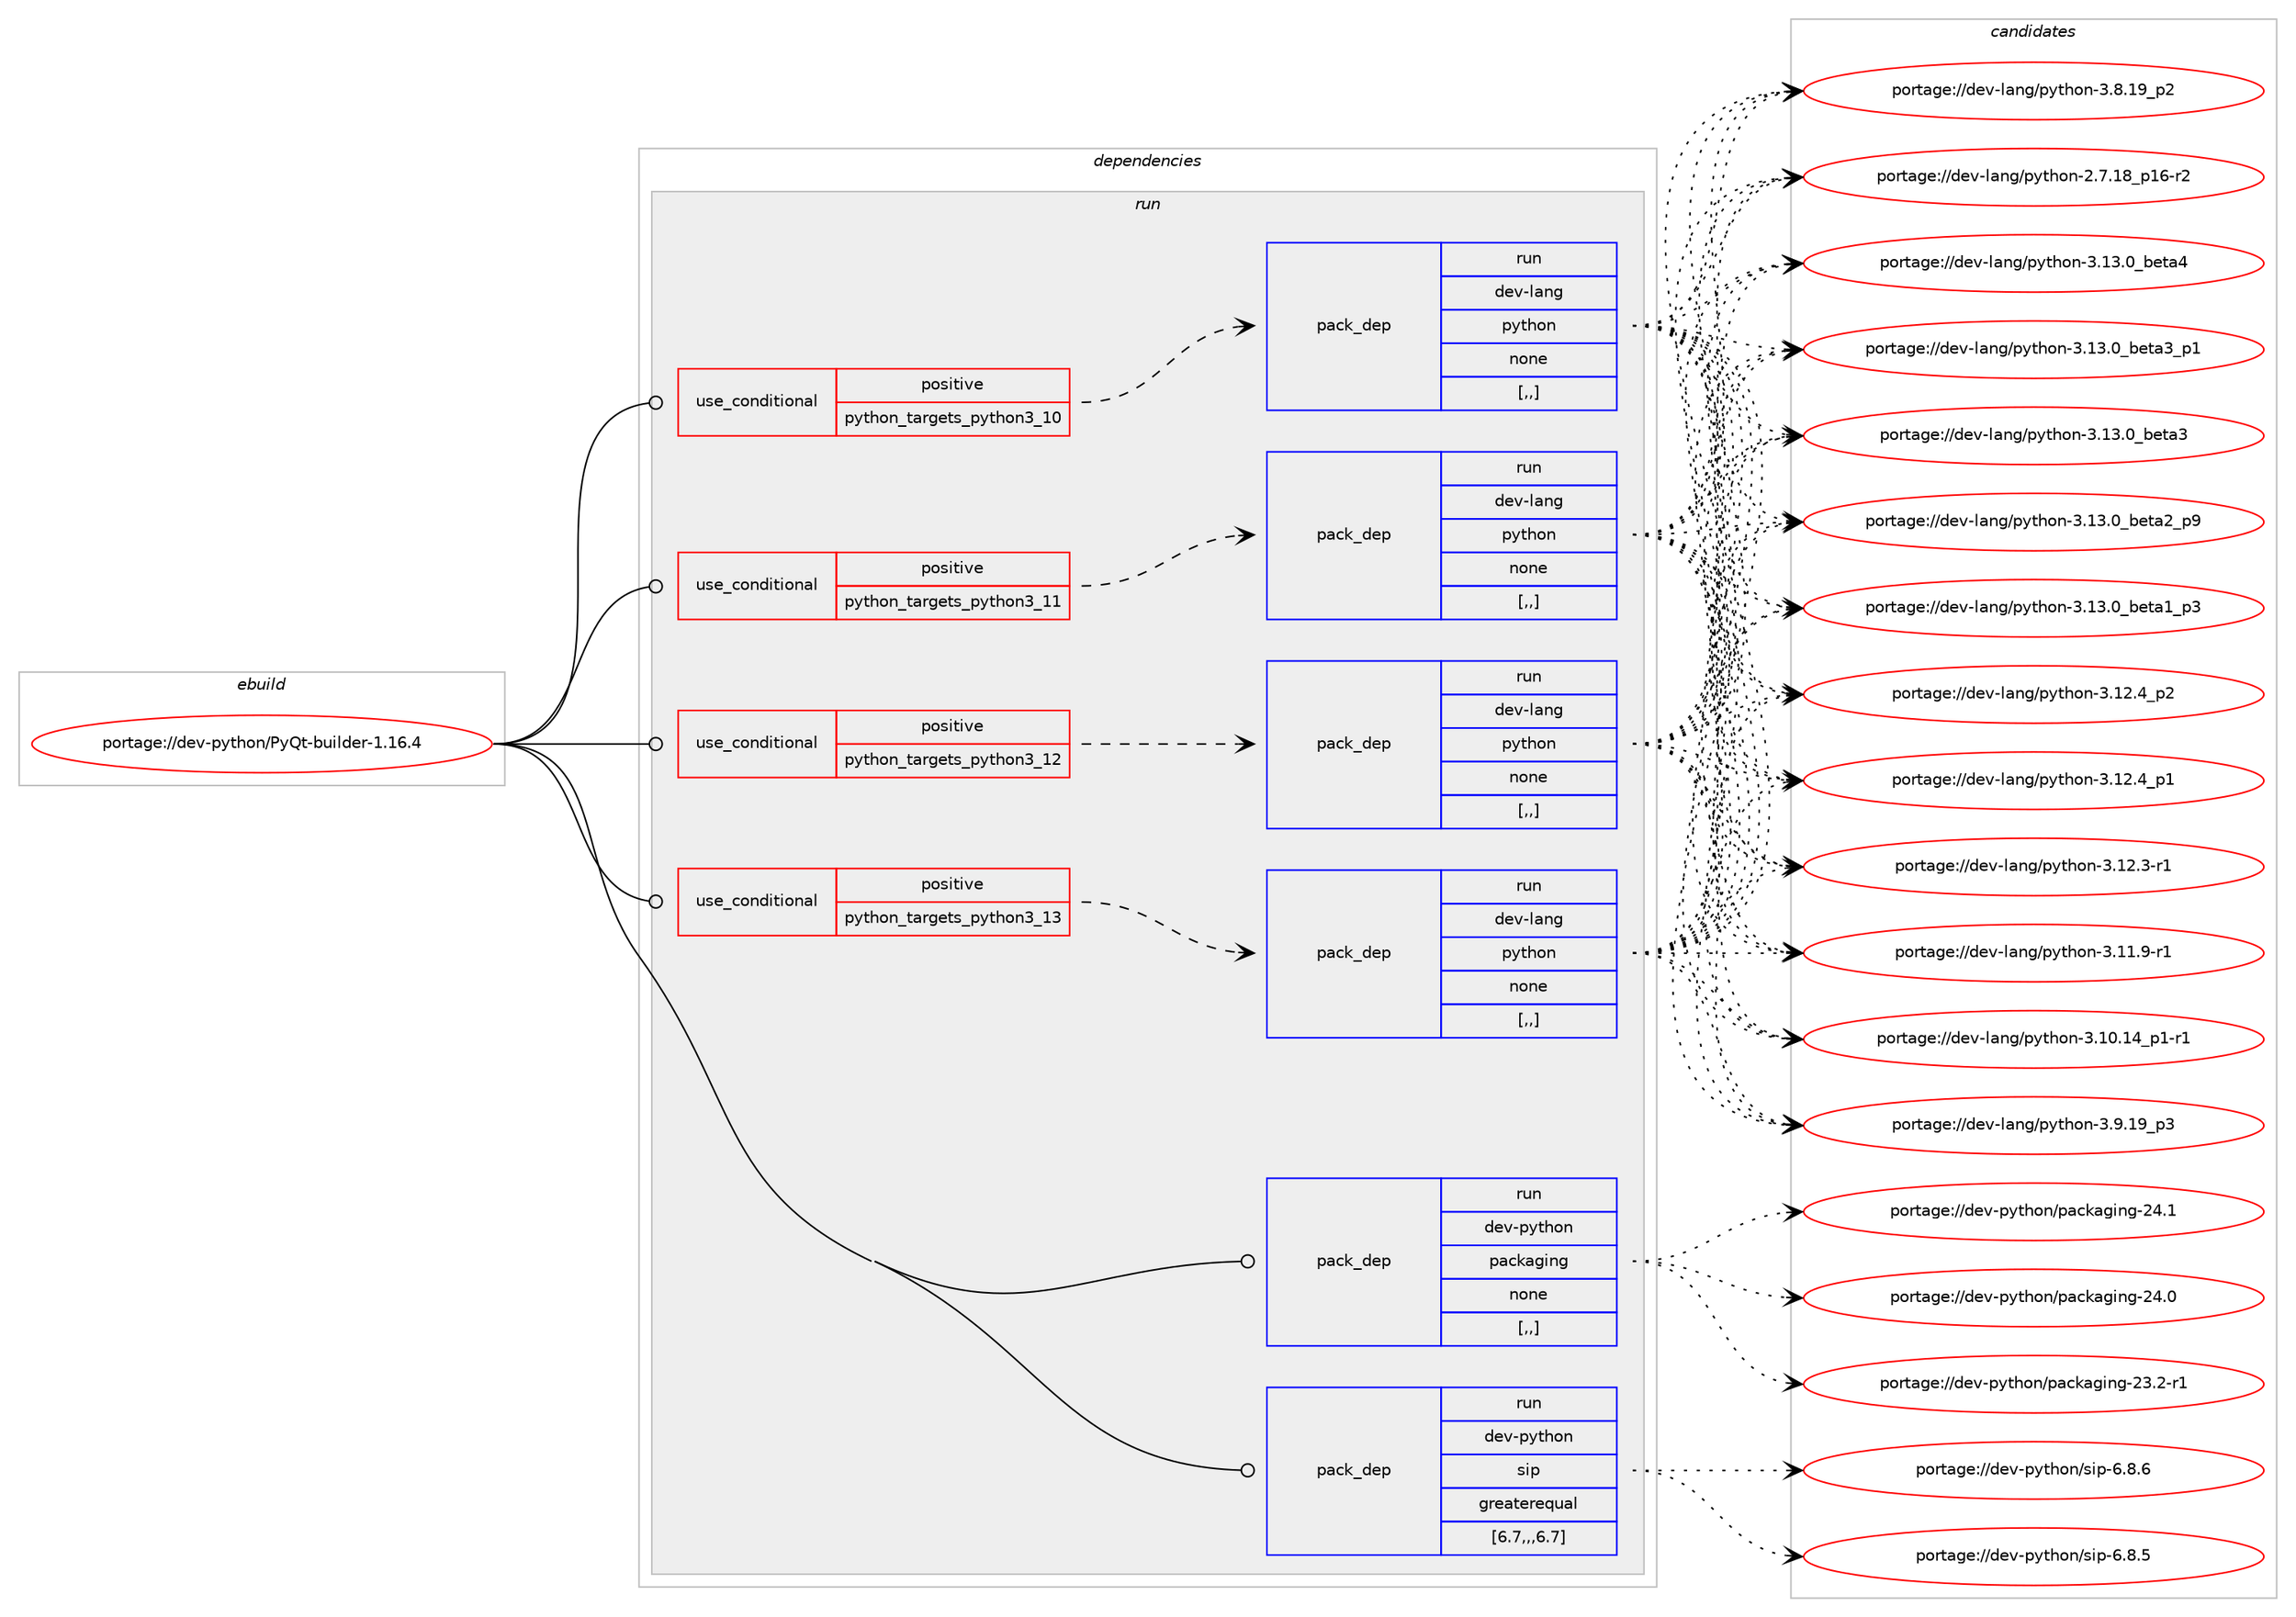 digraph prolog {

# *************
# Graph options
# *************

newrank=true;
concentrate=true;
compound=true;
graph [rankdir=LR,fontname=Helvetica,fontsize=10,ranksep=1.5];#, ranksep=2.5, nodesep=0.2];
edge  [arrowhead=vee];
node  [fontname=Helvetica,fontsize=10];

# **********
# The ebuild
# **********

subgraph cluster_leftcol {
color=gray;
label=<<i>ebuild</i>>;
id [label="portage://dev-python/PyQt-builder-1.16.4", color=red, width=4, href="../dev-python/PyQt-builder-1.16.4.svg"];
}

# ****************
# The dependencies
# ****************

subgraph cluster_midcol {
color=gray;
label=<<i>dependencies</i>>;
subgraph cluster_compile {
fillcolor="#eeeeee";
style=filled;
label=<<i>compile</i>>;
}
subgraph cluster_compileandrun {
fillcolor="#eeeeee";
style=filled;
label=<<i>compile and run</i>>;
}
subgraph cluster_run {
fillcolor="#eeeeee";
style=filled;
label=<<i>run</i>>;
subgraph cond30634 {
dependency141239 [label=<<TABLE BORDER="0" CELLBORDER="1" CELLSPACING="0" CELLPADDING="4"><TR><TD ROWSPAN="3" CELLPADDING="10">use_conditional</TD></TR><TR><TD>positive</TD></TR><TR><TD>python_targets_python3_10</TD></TR></TABLE>>, shape=none, color=red];
subgraph pack109359 {
dependency141240 [label=<<TABLE BORDER="0" CELLBORDER="1" CELLSPACING="0" CELLPADDING="4" WIDTH="220"><TR><TD ROWSPAN="6" CELLPADDING="30">pack_dep</TD></TR><TR><TD WIDTH="110">run</TD></TR><TR><TD>dev-lang</TD></TR><TR><TD>python</TD></TR><TR><TD>none</TD></TR><TR><TD>[,,]</TD></TR></TABLE>>, shape=none, color=blue];
}
dependency141239:e -> dependency141240:w [weight=20,style="dashed",arrowhead="vee"];
}
id:e -> dependency141239:w [weight=20,style="solid",arrowhead="odot"];
subgraph cond30635 {
dependency141241 [label=<<TABLE BORDER="0" CELLBORDER="1" CELLSPACING="0" CELLPADDING="4"><TR><TD ROWSPAN="3" CELLPADDING="10">use_conditional</TD></TR><TR><TD>positive</TD></TR><TR><TD>python_targets_python3_11</TD></TR></TABLE>>, shape=none, color=red];
subgraph pack109360 {
dependency141242 [label=<<TABLE BORDER="0" CELLBORDER="1" CELLSPACING="0" CELLPADDING="4" WIDTH="220"><TR><TD ROWSPAN="6" CELLPADDING="30">pack_dep</TD></TR><TR><TD WIDTH="110">run</TD></TR><TR><TD>dev-lang</TD></TR><TR><TD>python</TD></TR><TR><TD>none</TD></TR><TR><TD>[,,]</TD></TR></TABLE>>, shape=none, color=blue];
}
dependency141241:e -> dependency141242:w [weight=20,style="dashed",arrowhead="vee"];
}
id:e -> dependency141241:w [weight=20,style="solid",arrowhead="odot"];
subgraph cond30636 {
dependency141243 [label=<<TABLE BORDER="0" CELLBORDER="1" CELLSPACING="0" CELLPADDING="4"><TR><TD ROWSPAN="3" CELLPADDING="10">use_conditional</TD></TR><TR><TD>positive</TD></TR><TR><TD>python_targets_python3_12</TD></TR></TABLE>>, shape=none, color=red];
subgraph pack109361 {
dependency141244 [label=<<TABLE BORDER="0" CELLBORDER="1" CELLSPACING="0" CELLPADDING="4" WIDTH="220"><TR><TD ROWSPAN="6" CELLPADDING="30">pack_dep</TD></TR><TR><TD WIDTH="110">run</TD></TR><TR><TD>dev-lang</TD></TR><TR><TD>python</TD></TR><TR><TD>none</TD></TR><TR><TD>[,,]</TD></TR></TABLE>>, shape=none, color=blue];
}
dependency141243:e -> dependency141244:w [weight=20,style="dashed",arrowhead="vee"];
}
id:e -> dependency141243:w [weight=20,style="solid",arrowhead="odot"];
subgraph cond30637 {
dependency141245 [label=<<TABLE BORDER="0" CELLBORDER="1" CELLSPACING="0" CELLPADDING="4"><TR><TD ROWSPAN="3" CELLPADDING="10">use_conditional</TD></TR><TR><TD>positive</TD></TR><TR><TD>python_targets_python3_13</TD></TR></TABLE>>, shape=none, color=red];
subgraph pack109362 {
dependency141246 [label=<<TABLE BORDER="0" CELLBORDER="1" CELLSPACING="0" CELLPADDING="4" WIDTH="220"><TR><TD ROWSPAN="6" CELLPADDING="30">pack_dep</TD></TR><TR><TD WIDTH="110">run</TD></TR><TR><TD>dev-lang</TD></TR><TR><TD>python</TD></TR><TR><TD>none</TD></TR><TR><TD>[,,]</TD></TR></TABLE>>, shape=none, color=blue];
}
dependency141245:e -> dependency141246:w [weight=20,style="dashed",arrowhead="vee"];
}
id:e -> dependency141245:w [weight=20,style="solid",arrowhead="odot"];
subgraph pack109363 {
dependency141247 [label=<<TABLE BORDER="0" CELLBORDER="1" CELLSPACING="0" CELLPADDING="4" WIDTH="220"><TR><TD ROWSPAN="6" CELLPADDING="30">pack_dep</TD></TR><TR><TD WIDTH="110">run</TD></TR><TR><TD>dev-python</TD></TR><TR><TD>packaging</TD></TR><TR><TD>none</TD></TR><TR><TD>[,,]</TD></TR></TABLE>>, shape=none, color=blue];
}
id:e -> dependency141247:w [weight=20,style="solid",arrowhead="odot"];
subgraph pack109364 {
dependency141248 [label=<<TABLE BORDER="0" CELLBORDER="1" CELLSPACING="0" CELLPADDING="4" WIDTH="220"><TR><TD ROWSPAN="6" CELLPADDING="30">pack_dep</TD></TR><TR><TD WIDTH="110">run</TD></TR><TR><TD>dev-python</TD></TR><TR><TD>sip</TD></TR><TR><TD>greaterequal</TD></TR><TR><TD>[6.7,,,6.7]</TD></TR></TABLE>>, shape=none, color=blue];
}
id:e -> dependency141248:w [weight=20,style="solid",arrowhead="odot"];
}
}

# **************
# The candidates
# **************

subgraph cluster_choices {
rank=same;
color=gray;
label=<<i>candidates</i>>;

subgraph choice109359 {
color=black;
nodesep=1;
choice1001011184510897110103471121211161041111104551464951464895981011169752 [label="portage://dev-lang/python-3.13.0_beta4", color=red, width=4,href="../dev-lang/python-3.13.0_beta4.svg"];
choice10010111845108971101034711212111610411111045514649514648959810111697519511249 [label="portage://dev-lang/python-3.13.0_beta3_p1", color=red, width=4,href="../dev-lang/python-3.13.0_beta3_p1.svg"];
choice1001011184510897110103471121211161041111104551464951464895981011169751 [label="portage://dev-lang/python-3.13.0_beta3", color=red, width=4,href="../dev-lang/python-3.13.0_beta3.svg"];
choice10010111845108971101034711212111610411111045514649514648959810111697509511257 [label="portage://dev-lang/python-3.13.0_beta2_p9", color=red, width=4,href="../dev-lang/python-3.13.0_beta2_p9.svg"];
choice10010111845108971101034711212111610411111045514649514648959810111697499511251 [label="portage://dev-lang/python-3.13.0_beta1_p3", color=red, width=4,href="../dev-lang/python-3.13.0_beta1_p3.svg"];
choice100101118451089711010347112121116104111110455146495046529511250 [label="portage://dev-lang/python-3.12.4_p2", color=red, width=4,href="../dev-lang/python-3.12.4_p2.svg"];
choice100101118451089711010347112121116104111110455146495046529511249 [label="portage://dev-lang/python-3.12.4_p1", color=red, width=4,href="../dev-lang/python-3.12.4_p1.svg"];
choice100101118451089711010347112121116104111110455146495046514511449 [label="portage://dev-lang/python-3.12.3-r1", color=red, width=4,href="../dev-lang/python-3.12.3-r1.svg"];
choice100101118451089711010347112121116104111110455146494946574511449 [label="portage://dev-lang/python-3.11.9-r1", color=red, width=4,href="../dev-lang/python-3.11.9-r1.svg"];
choice100101118451089711010347112121116104111110455146494846495295112494511449 [label="portage://dev-lang/python-3.10.14_p1-r1", color=red, width=4,href="../dev-lang/python-3.10.14_p1-r1.svg"];
choice100101118451089711010347112121116104111110455146574649579511251 [label="portage://dev-lang/python-3.9.19_p3", color=red, width=4,href="../dev-lang/python-3.9.19_p3.svg"];
choice100101118451089711010347112121116104111110455146564649579511250 [label="portage://dev-lang/python-3.8.19_p2", color=red, width=4,href="../dev-lang/python-3.8.19_p2.svg"];
choice100101118451089711010347112121116104111110455046554649569511249544511450 [label="portage://dev-lang/python-2.7.18_p16-r2", color=red, width=4,href="../dev-lang/python-2.7.18_p16-r2.svg"];
dependency141240:e -> choice1001011184510897110103471121211161041111104551464951464895981011169752:w [style=dotted,weight="100"];
dependency141240:e -> choice10010111845108971101034711212111610411111045514649514648959810111697519511249:w [style=dotted,weight="100"];
dependency141240:e -> choice1001011184510897110103471121211161041111104551464951464895981011169751:w [style=dotted,weight="100"];
dependency141240:e -> choice10010111845108971101034711212111610411111045514649514648959810111697509511257:w [style=dotted,weight="100"];
dependency141240:e -> choice10010111845108971101034711212111610411111045514649514648959810111697499511251:w [style=dotted,weight="100"];
dependency141240:e -> choice100101118451089711010347112121116104111110455146495046529511250:w [style=dotted,weight="100"];
dependency141240:e -> choice100101118451089711010347112121116104111110455146495046529511249:w [style=dotted,weight="100"];
dependency141240:e -> choice100101118451089711010347112121116104111110455146495046514511449:w [style=dotted,weight="100"];
dependency141240:e -> choice100101118451089711010347112121116104111110455146494946574511449:w [style=dotted,weight="100"];
dependency141240:e -> choice100101118451089711010347112121116104111110455146494846495295112494511449:w [style=dotted,weight="100"];
dependency141240:e -> choice100101118451089711010347112121116104111110455146574649579511251:w [style=dotted,weight="100"];
dependency141240:e -> choice100101118451089711010347112121116104111110455146564649579511250:w [style=dotted,weight="100"];
dependency141240:e -> choice100101118451089711010347112121116104111110455046554649569511249544511450:w [style=dotted,weight="100"];
}
subgraph choice109360 {
color=black;
nodesep=1;
choice1001011184510897110103471121211161041111104551464951464895981011169752 [label="portage://dev-lang/python-3.13.0_beta4", color=red, width=4,href="../dev-lang/python-3.13.0_beta4.svg"];
choice10010111845108971101034711212111610411111045514649514648959810111697519511249 [label="portage://dev-lang/python-3.13.0_beta3_p1", color=red, width=4,href="../dev-lang/python-3.13.0_beta3_p1.svg"];
choice1001011184510897110103471121211161041111104551464951464895981011169751 [label="portage://dev-lang/python-3.13.0_beta3", color=red, width=4,href="../dev-lang/python-3.13.0_beta3.svg"];
choice10010111845108971101034711212111610411111045514649514648959810111697509511257 [label="portage://dev-lang/python-3.13.0_beta2_p9", color=red, width=4,href="../dev-lang/python-3.13.0_beta2_p9.svg"];
choice10010111845108971101034711212111610411111045514649514648959810111697499511251 [label="portage://dev-lang/python-3.13.0_beta1_p3", color=red, width=4,href="../dev-lang/python-3.13.0_beta1_p3.svg"];
choice100101118451089711010347112121116104111110455146495046529511250 [label="portage://dev-lang/python-3.12.4_p2", color=red, width=4,href="../dev-lang/python-3.12.4_p2.svg"];
choice100101118451089711010347112121116104111110455146495046529511249 [label="portage://dev-lang/python-3.12.4_p1", color=red, width=4,href="../dev-lang/python-3.12.4_p1.svg"];
choice100101118451089711010347112121116104111110455146495046514511449 [label="portage://dev-lang/python-3.12.3-r1", color=red, width=4,href="../dev-lang/python-3.12.3-r1.svg"];
choice100101118451089711010347112121116104111110455146494946574511449 [label="portage://dev-lang/python-3.11.9-r1", color=red, width=4,href="../dev-lang/python-3.11.9-r1.svg"];
choice100101118451089711010347112121116104111110455146494846495295112494511449 [label="portage://dev-lang/python-3.10.14_p1-r1", color=red, width=4,href="../dev-lang/python-3.10.14_p1-r1.svg"];
choice100101118451089711010347112121116104111110455146574649579511251 [label="portage://dev-lang/python-3.9.19_p3", color=red, width=4,href="../dev-lang/python-3.9.19_p3.svg"];
choice100101118451089711010347112121116104111110455146564649579511250 [label="portage://dev-lang/python-3.8.19_p2", color=red, width=4,href="../dev-lang/python-3.8.19_p2.svg"];
choice100101118451089711010347112121116104111110455046554649569511249544511450 [label="portage://dev-lang/python-2.7.18_p16-r2", color=red, width=4,href="../dev-lang/python-2.7.18_p16-r2.svg"];
dependency141242:e -> choice1001011184510897110103471121211161041111104551464951464895981011169752:w [style=dotted,weight="100"];
dependency141242:e -> choice10010111845108971101034711212111610411111045514649514648959810111697519511249:w [style=dotted,weight="100"];
dependency141242:e -> choice1001011184510897110103471121211161041111104551464951464895981011169751:w [style=dotted,weight="100"];
dependency141242:e -> choice10010111845108971101034711212111610411111045514649514648959810111697509511257:w [style=dotted,weight="100"];
dependency141242:e -> choice10010111845108971101034711212111610411111045514649514648959810111697499511251:w [style=dotted,weight="100"];
dependency141242:e -> choice100101118451089711010347112121116104111110455146495046529511250:w [style=dotted,weight="100"];
dependency141242:e -> choice100101118451089711010347112121116104111110455146495046529511249:w [style=dotted,weight="100"];
dependency141242:e -> choice100101118451089711010347112121116104111110455146495046514511449:w [style=dotted,weight="100"];
dependency141242:e -> choice100101118451089711010347112121116104111110455146494946574511449:w [style=dotted,weight="100"];
dependency141242:e -> choice100101118451089711010347112121116104111110455146494846495295112494511449:w [style=dotted,weight="100"];
dependency141242:e -> choice100101118451089711010347112121116104111110455146574649579511251:w [style=dotted,weight="100"];
dependency141242:e -> choice100101118451089711010347112121116104111110455146564649579511250:w [style=dotted,weight="100"];
dependency141242:e -> choice100101118451089711010347112121116104111110455046554649569511249544511450:w [style=dotted,weight="100"];
}
subgraph choice109361 {
color=black;
nodesep=1;
choice1001011184510897110103471121211161041111104551464951464895981011169752 [label="portage://dev-lang/python-3.13.0_beta4", color=red, width=4,href="../dev-lang/python-3.13.0_beta4.svg"];
choice10010111845108971101034711212111610411111045514649514648959810111697519511249 [label="portage://dev-lang/python-3.13.0_beta3_p1", color=red, width=4,href="../dev-lang/python-3.13.0_beta3_p1.svg"];
choice1001011184510897110103471121211161041111104551464951464895981011169751 [label="portage://dev-lang/python-3.13.0_beta3", color=red, width=4,href="../dev-lang/python-3.13.0_beta3.svg"];
choice10010111845108971101034711212111610411111045514649514648959810111697509511257 [label="portage://dev-lang/python-3.13.0_beta2_p9", color=red, width=4,href="../dev-lang/python-3.13.0_beta2_p9.svg"];
choice10010111845108971101034711212111610411111045514649514648959810111697499511251 [label="portage://dev-lang/python-3.13.0_beta1_p3", color=red, width=4,href="../dev-lang/python-3.13.0_beta1_p3.svg"];
choice100101118451089711010347112121116104111110455146495046529511250 [label="portage://dev-lang/python-3.12.4_p2", color=red, width=4,href="../dev-lang/python-3.12.4_p2.svg"];
choice100101118451089711010347112121116104111110455146495046529511249 [label="portage://dev-lang/python-3.12.4_p1", color=red, width=4,href="../dev-lang/python-3.12.4_p1.svg"];
choice100101118451089711010347112121116104111110455146495046514511449 [label="portage://dev-lang/python-3.12.3-r1", color=red, width=4,href="../dev-lang/python-3.12.3-r1.svg"];
choice100101118451089711010347112121116104111110455146494946574511449 [label="portage://dev-lang/python-3.11.9-r1", color=red, width=4,href="../dev-lang/python-3.11.9-r1.svg"];
choice100101118451089711010347112121116104111110455146494846495295112494511449 [label="portage://dev-lang/python-3.10.14_p1-r1", color=red, width=4,href="../dev-lang/python-3.10.14_p1-r1.svg"];
choice100101118451089711010347112121116104111110455146574649579511251 [label="portage://dev-lang/python-3.9.19_p3", color=red, width=4,href="../dev-lang/python-3.9.19_p3.svg"];
choice100101118451089711010347112121116104111110455146564649579511250 [label="portage://dev-lang/python-3.8.19_p2", color=red, width=4,href="../dev-lang/python-3.8.19_p2.svg"];
choice100101118451089711010347112121116104111110455046554649569511249544511450 [label="portage://dev-lang/python-2.7.18_p16-r2", color=red, width=4,href="../dev-lang/python-2.7.18_p16-r2.svg"];
dependency141244:e -> choice1001011184510897110103471121211161041111104551464951464895981011169752:w [style=dotted,weight="100"];
dependency141244:e -> choice10010111845108971101034711212111610411111045514649514648959810111697519511249:w [style=dotted,weight="100"];
dependency141244:e -> choice1001011184510897110103471121211161041111104551464951464895981011169751:w [style=dotted,weight="100"];
dependency141244:e -> choice10010111845108971101034711212111610411111045514649514648959810111697509511257:w [style=dotted,weight="100"];
dependency141244:e -> choice10010111845108971101034711212111610411111045514649514648959810111697499511251:w [style=dotted,weight="100"];
dependency141244:e -> choice100101118451089711010347112121116104111110455146495046529511250:w [style=dotted,weight="100"];
dependency141244:e -> choice100101118451089711010347112121116104111110455146495046529511249:w [style=dotted,weight="100"];
dependency141244:e -> choice100101118451089711010347112121116104111110455146495046514511449:w [style=dotted,weight="100"];
dependency141244:e -> choice100101118451089711010347112121116104111110455146494946574511449:w [style=dotted,weight="100"];
dependency141244:e -> choice100101118451089711010347112121116104111110455146494846495295112494511449:w [style=dotted,weight="100"];
dependency141244:e -> choice100101118451089711010347112121116104111110455146574649579511251:w [style=dotted,weight="100"];
dependency141244:e -> choice100101118451089711010347112121116104111110455146564649579511250:w [style=dotted,weight="100"];
dependency141244:e -> choice100101118451089711010347112121116104111110455046554649569511249544511450:w [style=dotted,weight="100"];
}
subgraph choice109362 {
color=black;
nodesep=1;
choice1001011184510897110103471121211161041111104551464951464895981011169752 [label="portage://dev-lang/python-3.13.0_beta4", color=red, width=4,href="../dev-lang/python-3.13.0_beta4.svg"];
choice10010111845108971101034711212111610411111045514649514648959810111697519511249 [label="portage://dev-lang/python-3.13.0_beta3_p1", color=red, width=4,href="../dev-lang/python-3.13.0_beta3_p1.svg"];
choice1001011184510897110103471121211161041111104551464951464895981011169751 [label="portage://dev-lang/python-3.13.0_beta3", color=red, width=4,href="../dev-lang/python-3.13.0_beta3.svg"];
choice10010111845108971101034711212111610411111045514649514648959810111697509511257 [label="portage://dev-lang/python-3.13.0_beta2_p9", color=red, width=4,href="../dev-lang/python-3.13.0_beta2_p9.svg"];
choice10010111845108971101034711212111610411111045514649514648959810111697499511251 [label="portage://dev-lang/python-3.13.0_beta1_p3", color=red, width=4,href="../dev-lang/python-3.13.0_beta1_p3.svg"];
choice100101118451089711010347112121116104111110455146495046529511250 [label="portage://dev-lang/python-3.12.4_p2", color=red, width=4,href="../dev-lang/python-3.12.4_p2.svg"];
choice100101118451089711010347112121116104111110455146495046529511249 [label="portage://dev-lang/python-3.12.4_p1", color=red, width=4,href="../dev-lang/python-3.12.4_p1.svg"];
choice100101118451089711010347112121116104111110455146495046514511449 [label="portage://dev-lang/python-3.12.3-r1", color=red, width=4,href="../dev-lang/python-3.12.3-r1.svg"];
choice100101118451089711010347112121116104111110455146494946574511449 [label="portage://dev-lang/python-3.11.9-r1", color=red, width=4,href="../dev-lang/python-3.11.9-r1.svg"];
choice100101118451089711010347112121116104111110455146494846495295112494511449 [label="portage://dev-lang/python-3.10.14_p1-r1", color=red, width=4,href="../dev-lang/python-3.10.14_p1-r1.svg"];
choice100101118451089711010347112121116104111110455146574649579511251 [label="portage://dev-lang/python-3.9.19_p3", color=red, width=4,href="../dev-lang/python-3.9.19_p3.svg"];
choice100101118451089711010347112121116104111110455146564649579511250 [label="portage://dev-lang/python-3.8.19_p2", color=red, width=4,href="../dev-lang/python-3.8.19_p2.svg"];
choice100101118451089711010347112121116104111110455046554649569511249544511450 [label="portage://dev-lang/python-2.7.18_p16-r2", color=red, width=4,href="../dev-lang/python-2.7.18_p16-r2.svg"];
dependency141246:e -> choice1001011184510897110103471121211161041111104551464951464895981011169752:w [style=dotted,weight="100"];
dependency141246:e -> choice10010111845108971101034711212111610411111045514649514648959810111697519511249:w [style=dotted,weight="100"];
dependency141246:e -> choice1001011184510897110103471121211161041111104551464951464895981011169751:w [style=dotted,weight="100"];
dependency141246:e -> choice10010111845108971101034711212111610411111045514649514648959810111697509511257:w [style=dotted,weight="100"];
dependency141246:e -> choice10010111845108971101034711212111610411111045514649514648959810111697499511251:w [style=dotted,weight="100"];
dependency141246:e -> choice100101118451089711010347112121116104111110455146495046529511250:w [style=dotted,weight="100"];
dependency141246:e -> choice100101118451089711010347112121116104111110455146495046529511249:w [style=dotted,weight="100"];
dependency141246:e -> choice100101118451089711010347112121116104111110455146495046514511449:w [style=dotted,weight="100"];
dependency141246:e -> choice100101118451089711010347112121116104111110455146494946574511449:w [style=dotted,weight="100"];
dependency141246:e -> choice100101118451089711010347112121116104111110455146494846495295112494511449:w [style=dotted,weight="100"];
dependency141246:e -> choice100101118451089711010347112121116104111110455146574649579511251:w [style=dotted,weight="100"];
dependency141246:e -> choice100101118451089711010347112121116104111110455146564649579511250:w [style=dotted,weight="100"];
dependency141246:e -> choice100101118451089711010347112121116104111110455046554649569511249544511450:w [style=dotted,weight="100"];
}
subgraph choice109363 {
color=black;
nodesep=1;
choice10010111845112121116104111110471129799107971031051101034550524649 [label="portage://dev-python/packaging-24.1", color=red, width=4,href="../dev-python/packaging-24.1.svg"];
choice10010111845112121116104111110471129799107971031051101034550524648 [label="portage://dev-python/packaging-24.0", color=red, width=4,href="../dev-python/packaging-24.0.svg"];
choice100101118451121211161041111104711297991079710310511010345505146504511449 [label="portage://dev-python/packaging-23.2-r1", color=red, width=4,href="../dev-python/packaging-23.2-r1.svg"];
dependency141247:e -> choice10010111845112121116104111110471129799107971031051101034550524649:w [style=dotted,weight="100"];
dependency141247:e -> choice10010111845112121116104111110471129799107971031051101034550524648:w [style=dotted,weight="100"];
dependency141247:e -> choice100101118451121211161041111104711297991079710310511010345505146504511449:w [style=dotted,weight="100"];
}
subgraph choice109364 {
color=black;
nodesep=1;
choice1001011184511212111610411111047115105112455446564654 [label="portage://dev-python/sip-6.8.6", color=red, width=4,href="../dev-python/sip-6.8.6.svg"];
choice1001011184511212111610411111047115105112455446564653 [label="portage://dev-python/sip-6.8.5", color=red, width=4,href="../dev-python/sip-6.8.5.svg"];
dependency141248:e -> choice1001011184511212111610411111047115105112455446564654:w [style=dotted,weight="100"];
dependency141248:e -> choice1001011184511212111610411111047115105112455446564653:w [style=dotted,weight="100"];
}
}

}
